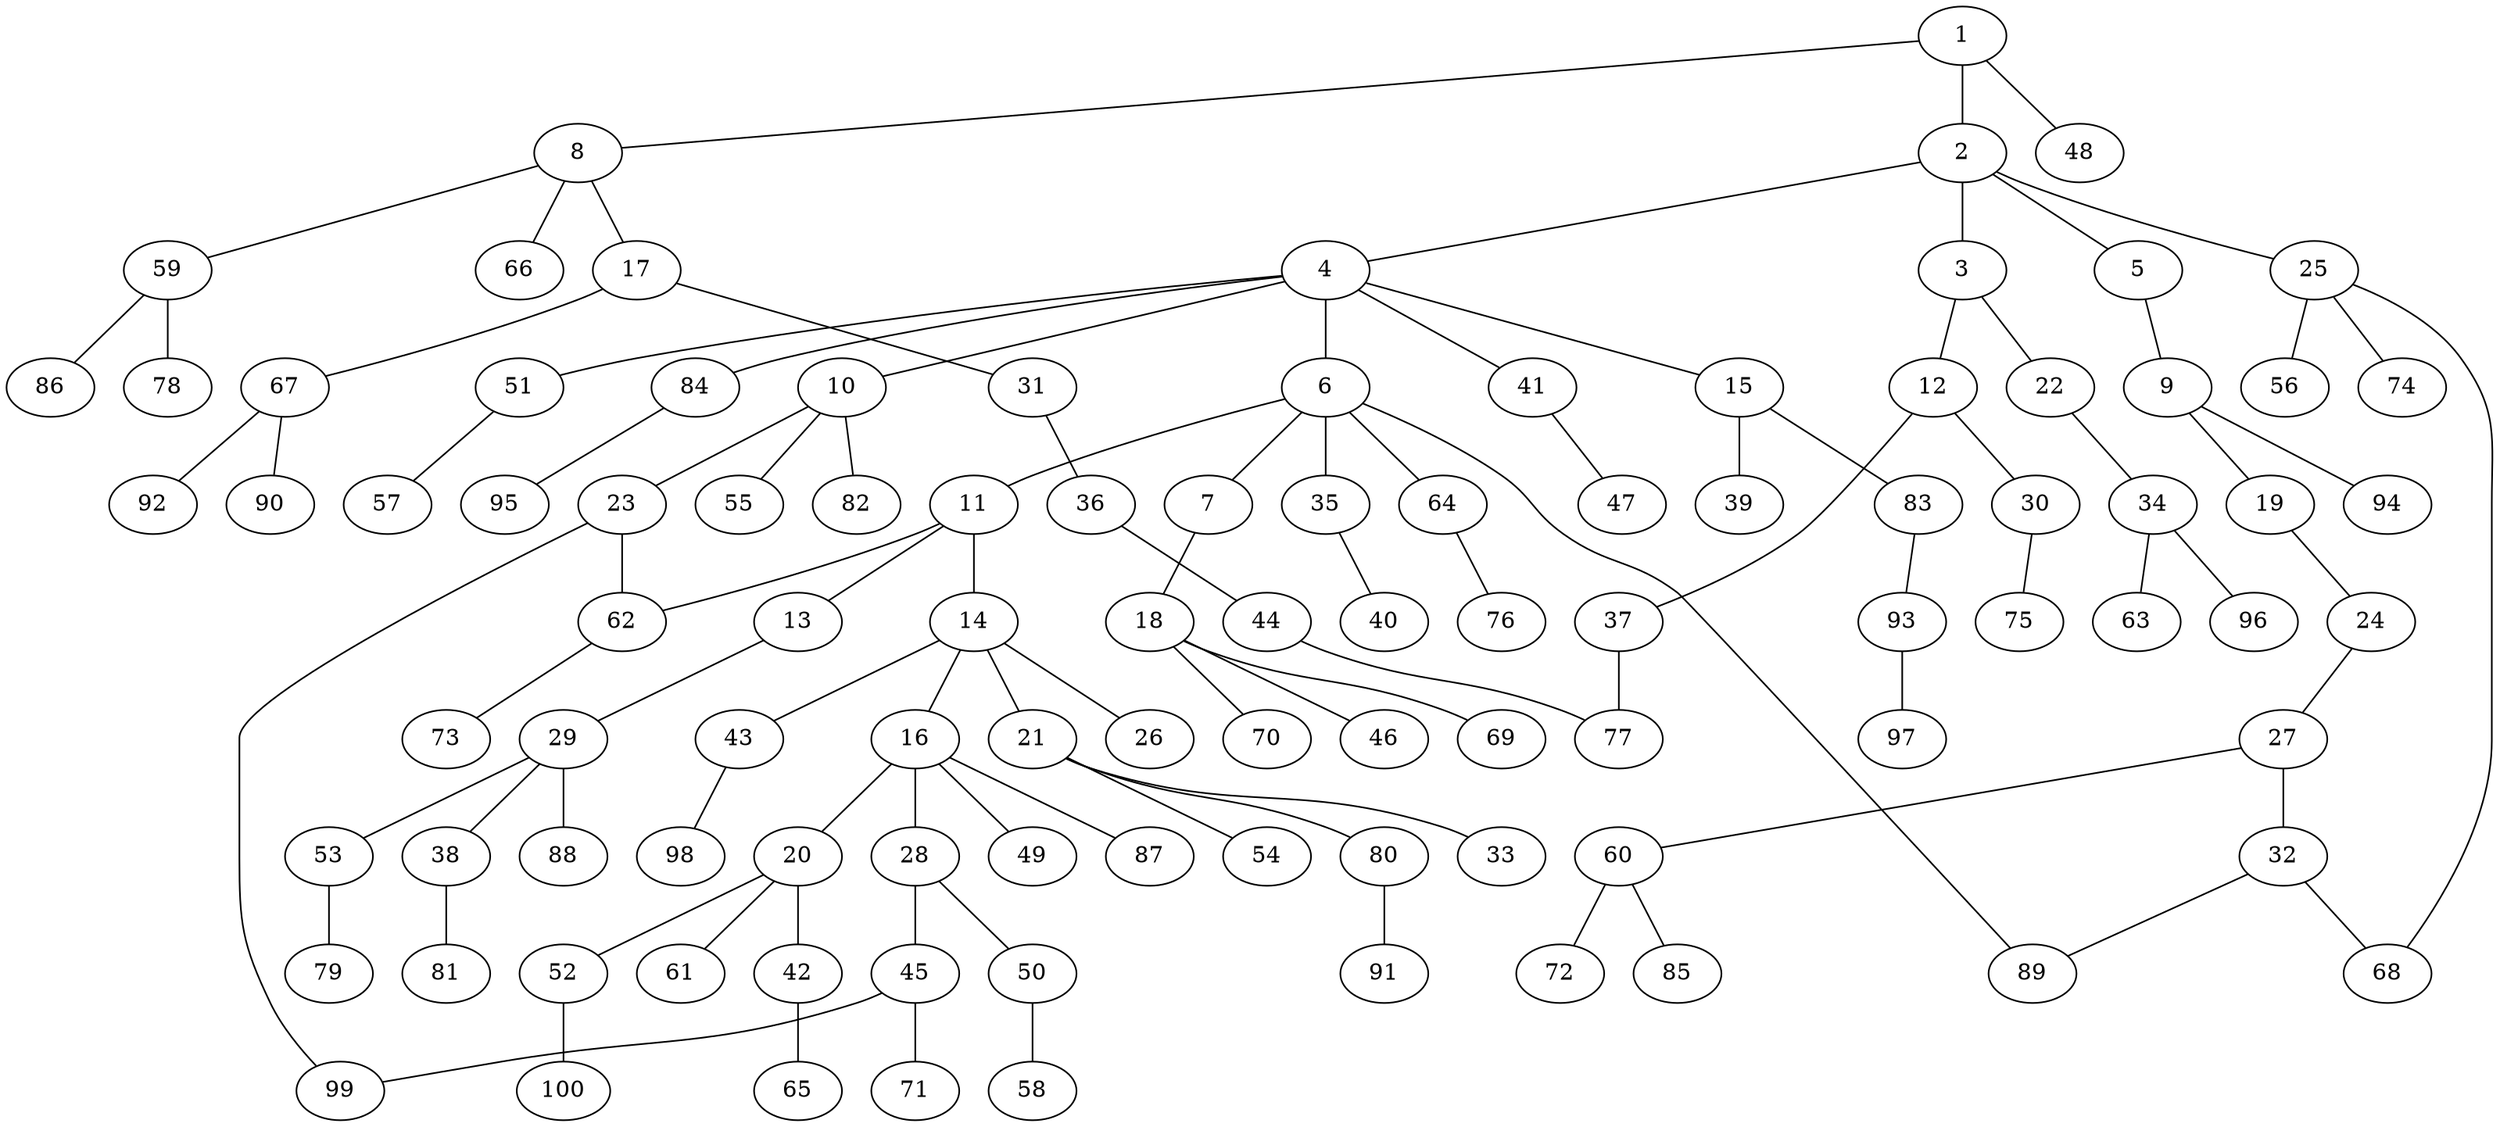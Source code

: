 graph graphname {1--2
1--8
1--48
2--3
2--4
2--5
2--25
3--12
3--22
4--6
4--10
4--15
4--41
4--51
4--84
5--9
6--7
6--11
6--35
6--64
6--89
7--18
8--17
8--59
8--66
9--19
9--94
10--23
10--55
10--82
11--13
11--14
11--62
12--30
12--37
13--29
14--16
14--21
14--26
14--43
15--39
15--83
16--20
16--28
16--49
16--87
17--31
17--67
18--46
18--69
18--70
19--24
20--42
20--52
20--61
21--33
21--54
21--80
22--34
23--62
23--99
24--27
25--56
25--68
25--74
27--32
27--60
28--45
28--50
29--38
29--53
29--88
30--75
31--36
32--68
32--89
34--63
34--96
35--40
36--44
37--77
38--81
41--47
42--65
43--98
44--77
45--71
45--99
50--58
51--57
52--100
53--79
59--78
59--86
60--72
60--85
62--73
64--76
67--90
67--92
80--91
83--93
84--95
93--97
}